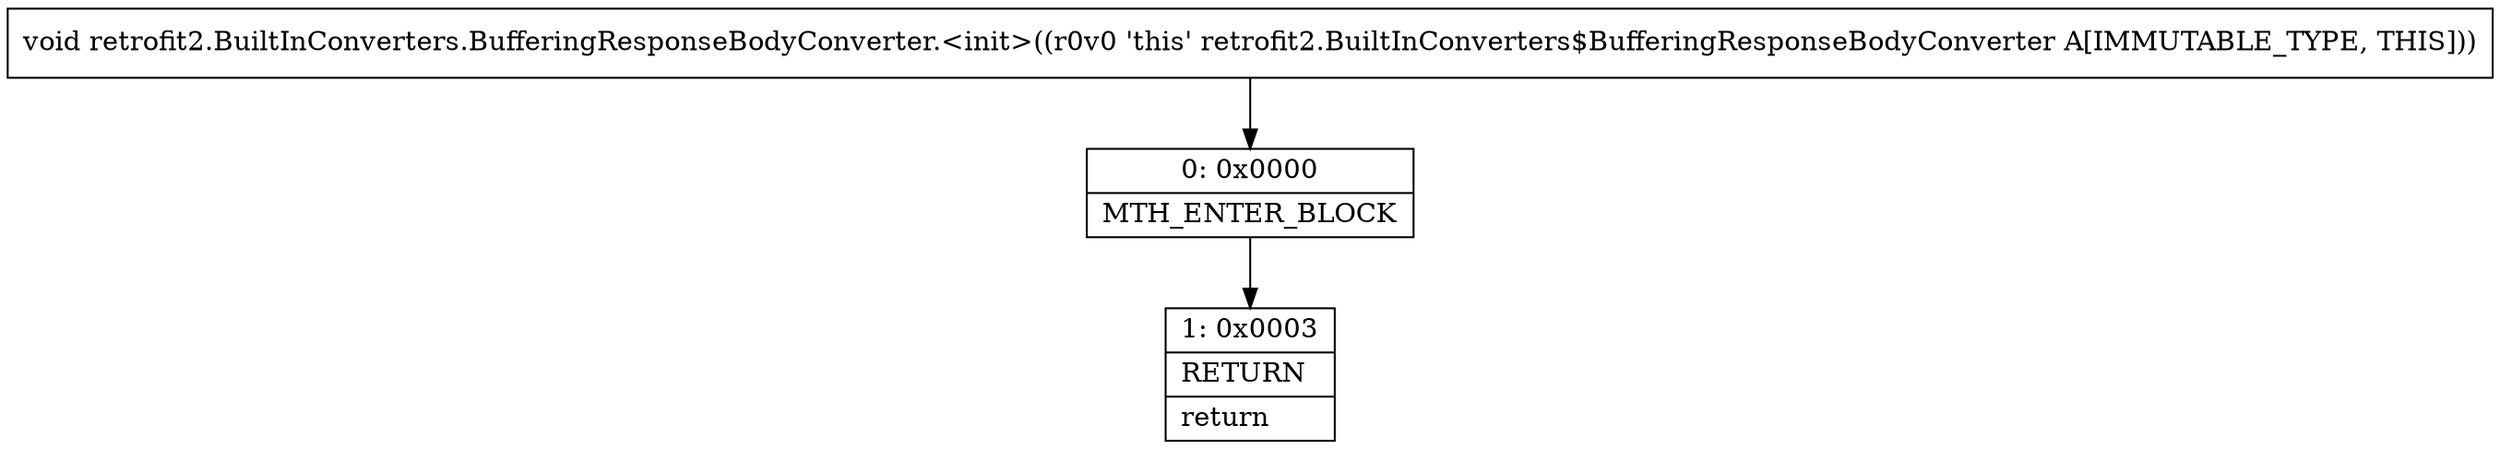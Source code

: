 digraph "CFG forretrofit2.BuiltInConverters.BufferingResponseBodyConverter.\<init\>()V" {
Node_0 [shape=record,label="{0\:\ 0x0000|MTH_ENTER_BLOCK\l}"];
Node_1 [shape=record,label="{1\:\ 0x0003|RETURN\l|return\l}"];
MethodNode[shape=record,label="{void retrofit2.BuiltInConverters.BufferingResponseBodyConverter.\<init\>((r0v0 'this' retrofit2.BuiltInConverters$BufferingResponseBodyConverter A[IMMUTABLE_TYPE, THIS])) }"];
MethodNode -> Node_0;
Node_0 -> Node_1;
}


